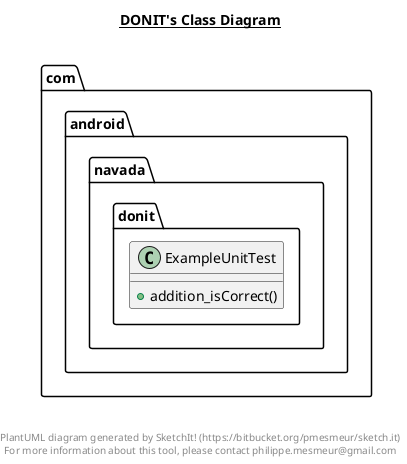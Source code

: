 @startuml

title __DONIT's Class Diagram__\n

  package com.android.navada.donit {
    class ExampleUnitTest {
        + addition_isCorrect()
    }
  }
  



right footer


PlantUML diagram generated by SketchIt! (https://bitbucket.org/pmesmeur/sketch.it)
For more information about this tool, please contact philippe.mesmeur@gmail.com
endfooter

@enduml
